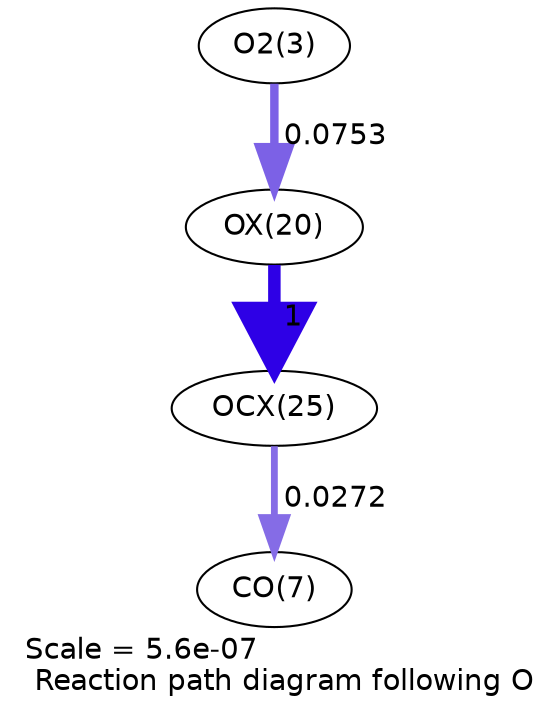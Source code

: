 digraph reaction_paths {
center=1;
s5 -> s26[fontname="Helvetica", penwidth=4.05, arrowsize=2.02, color="0.7, 0.575, 0.9"
, label=" 0.0753"];
s26 -> s31[fontname="Helvetica", penwidth=6, arrowsize=3, color="0.7, 1.5, 0.9"
, label=" 1"];
s31 -> s9[fontname="Helvetica", penwidth=3.28, arrowsize=1.64, color="0.7, 0.527, 0.9"
, label=" 0.0272"];
s5 [ fontname="Helvetica", label="O2(3)"];
s9 [ fontname="Helvetica", label="CO(7)"];
s26 [ fontname="Helvetica", label="OX(20)"];
s31 [ fontname="Helvetica", label="OCX(25)"];
 label = "Scale = 5.6e-07\l Reaction path diagram following O";
 fontname = "Helvetica";
}
